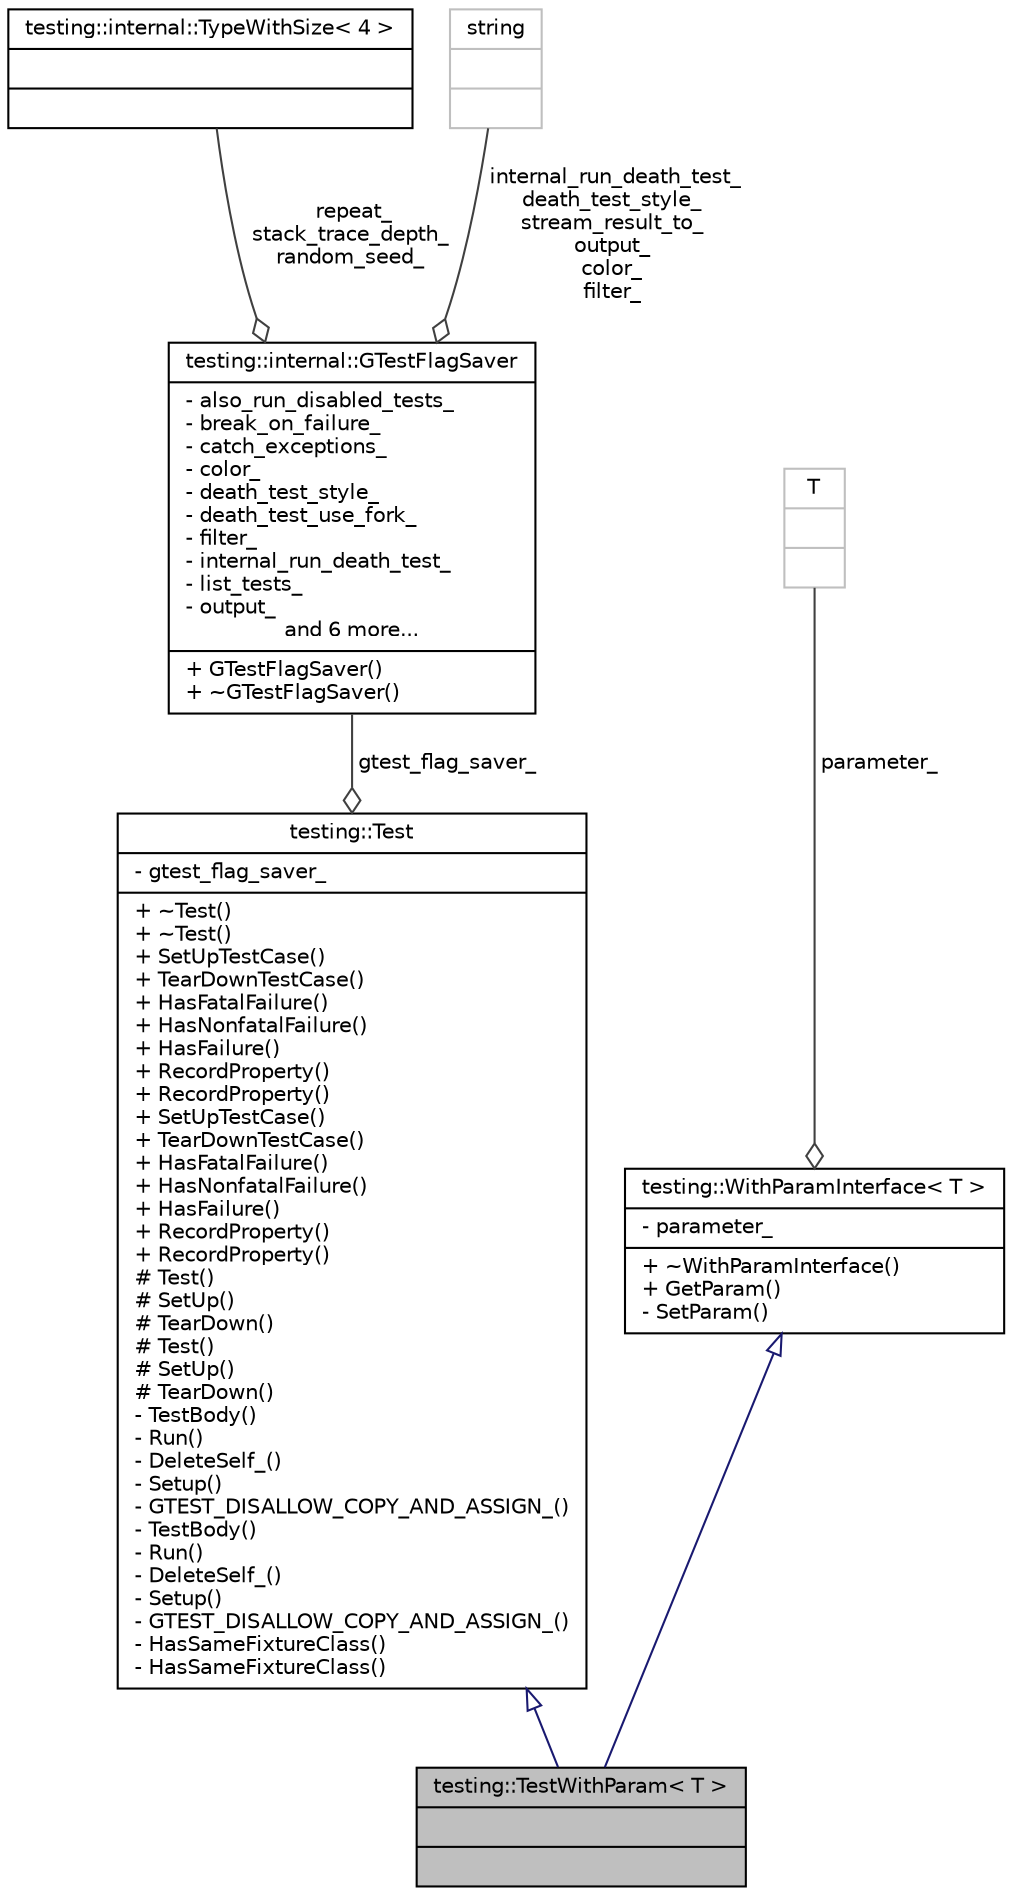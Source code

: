 digraph G
{
  edge [fontname="Helvetica",fontsize="10",labelfontname="Helvetica",labelfontsize="10"];
  node [fontname="Helvetica",fontsize="10",shape=record];
  Node1 [label="{testing::TestWithParam\< T \>\n||}",height=0.2,width=0.4,color="black", fillcolor="grey75", style="filled" fontcolor="black"];
  Node2 -> Node1 [dir="back",color="midnightblue",fontsize="10",style="solid",arrowtail="onormal",fontname="Helvetica"];
  Node2 [label="{testing::Test\n|- gtest_flag_saver_\l|+ ~Test()\l+ ~Test()\l+ SetUpTestCase()\l+ TearDownTestCase()\l+ HasFatalFailure()\l+ HasNonfatalFailure()\l+ HasFailure()\l+ RecordProperty()\l+ RecordProperty()\l+ SetUpTestCase()\l+ TearDownTestCase()\l+ HasFatalFailure()\l+ HasNonfatalFailure()\l+ HasFailure()\l+ RecordProperty()\l+ RecordProperty()\l# Test()\l# SetUp()\l# TearDown()\l# Test()\l# SetUp()\l# TearDown()\l- TestBody()\l- Run()\l- DeleteSelf_()\l- Setup()\l- GTEST_DISALLOW_COPY_AND_ASSIGN_()\l- TestBody()\l- Run()\l- DeleteSelf_()\l- Setup()\l- GTEST_DISALLOW_COPY_AND_ASSIGN_()\l- HasSameFixtureClass()\l- HasSameFixtureClass()\l}",height=0.2,width=0.4,color="black", fillcolor="white", style="filled",URL="$classtesting_1_1Test.html"];
  Node3 -> Node2 [color="grey25",fontsize="10",style="solid",label=" gtest_flag_saver_" ,arrowhead="odiamond",fontname="Helvetica"];
  Node3 [label="{testing::internal::GTestFlagSaver\n|- also_run_disabled_tests_\l- break_on_failure_\l- catch_exceptions_\l- color_\l- death_test_style_\l- death_test_use_fork_\l- filter_\l- internal_run_death_test_\l- list_tests_\l- output_\land 6 more...|+ GTestFlagSaver()\l+ ~GTestFlagSaver()\l}",height=0.2,width=0.4,color="black", fillcolor="white", style="filled",URL="$classtesting_1_1internal_1_1GTestFlagSaver.html"];
  Node4 -> Node3 [color="grey25",fontsize="10",style="solid",label=" repeat_\nstack_trace_depth_\nrandom_seed_" ,arrowhead="odiamond",fontname="Helvetica"];
  Node4 [label="{testing::internal::TypeWithSize\< 4 \>\n||}",height=0.2,width=0.4,color="black", fillcolor="white", style="filled",URL="$classtesting_1_1internal_1_1TypeWithSize_3_014_01_4.html"];
  Node5 -> Node3 [color="grey25",fontsize="10",style="solid",label=" internal_run_death_test_\ndeath_test_style_\nstream_result_to_\noutput_\ncolor_\nfilter_" ,arrowhead="odiamond",fontname="Helvetica"];
  Node5 [label="{string\n||}",height=0.2,width=0.4,color="grey75", fillcolor="white", style="filled"];
  Node6 -> Node1 [dir="back",color="midnightblue",fontsize="10",style="solid",arrowtail="onormal",fontname="Helvetica"];
  Node6 [label="{testing::WithParamInterface\< T \>\n|- parameter_\l|+ ~WithParamInterface()\l+ GetParam()\l- SetParam()\l}",height=0.2,width=0.4,color="black", fillcolor="white", style="filled",URL="$classtesting_1_1WithParamInterface.html"];
  Node7 -> Node6 [color="grey25",fontsize="10",style="solid",label=" parameter_" ,arrowhead="odiamond",fontname="Helvetica"];
  Node7 [label="{T\n||}",height=0.2,width=0.4,color="grey75", fillcolor="white", style="filled"];
}
